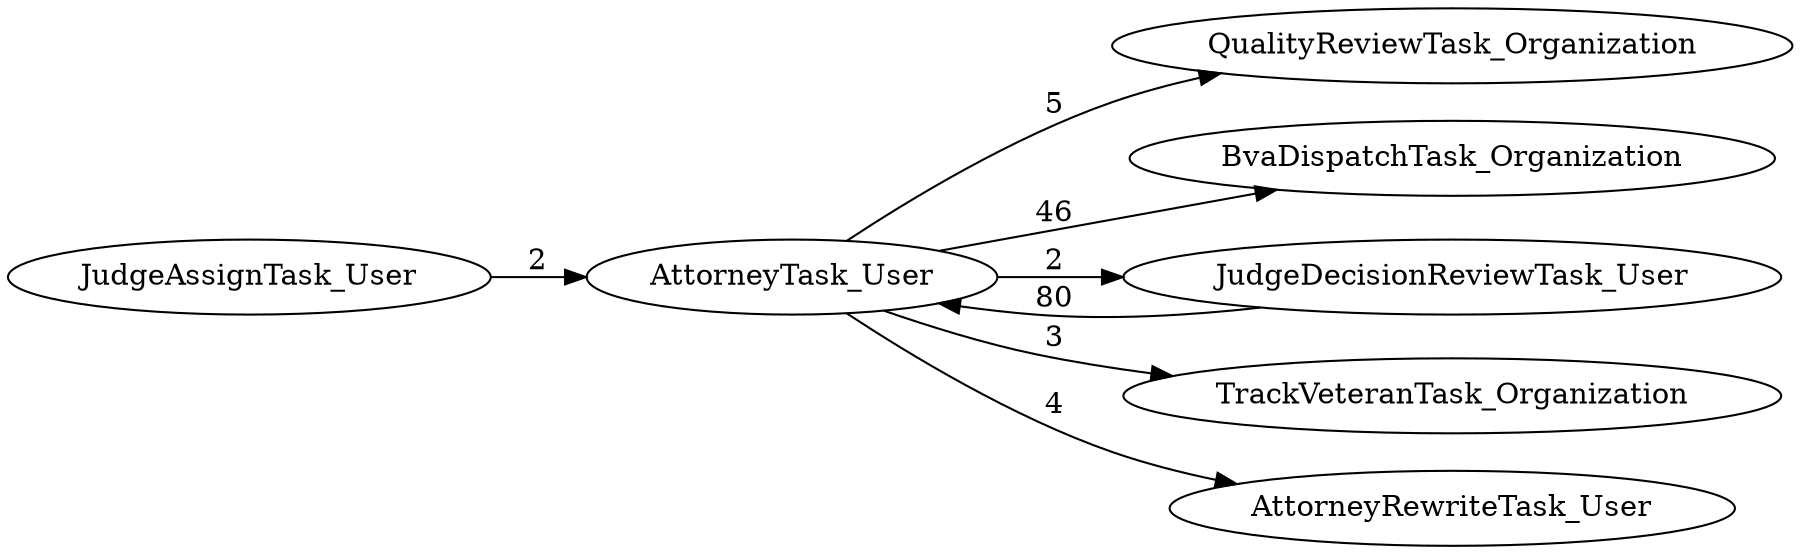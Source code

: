 digraph G {
rankdir="LR";
"AttorneyTask_User" -> "QualityReviewTask_Organization" [label=5]
"AttorneyTask_User" -> "BvaDispatchTask_Organization" [label=46]
"JudgeDecisionReviewTask_User" -> "AttorneyTask_User" [label=80]
"AttorneyTask_User" -> "TrackVeteranTask_Organization" [label=3]
"JudgeAssignTask_User" -> "AttorneyTask_User" [label=2]
"AttorneyTask_User" -> "AttorneyRewriteTask_User" [label=4]
"AttorneyTask_User" -> "JudgeDecisionReviewTask_User" [label=2]
}
